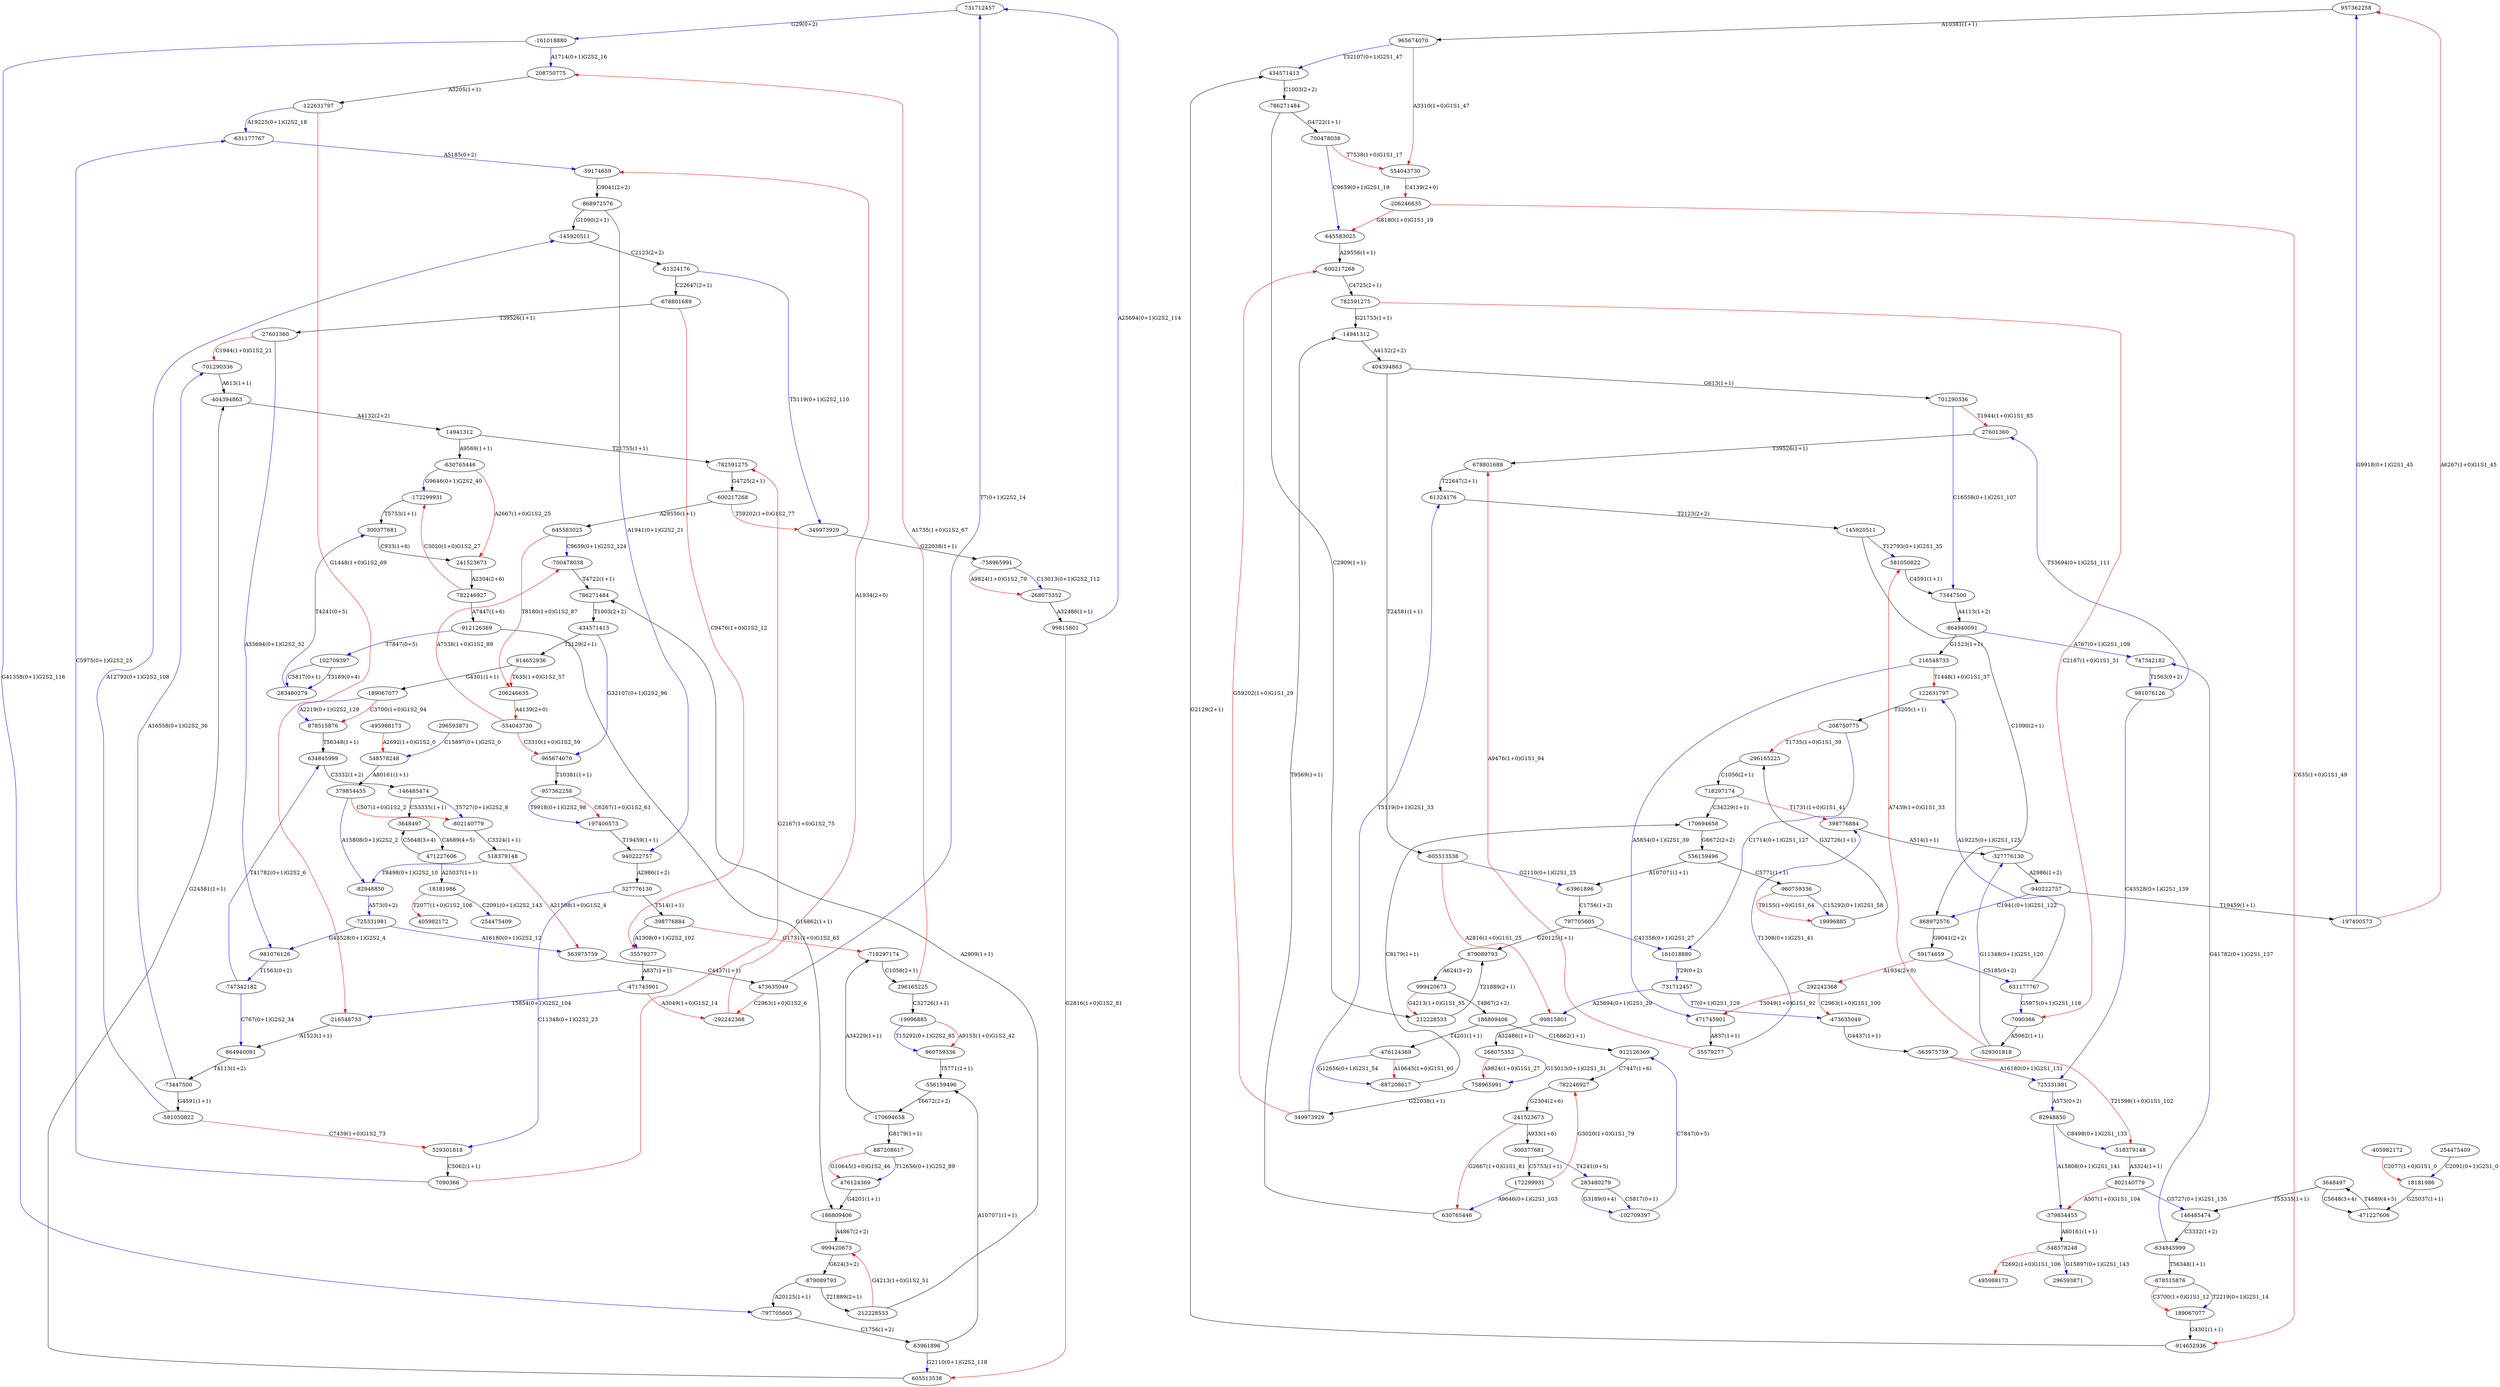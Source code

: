 digraph {
nodesep = 0.5;
731712457 [style=filled fillcolor="white"]
-957362258 [style=filled fillcolor="white"]
957362258 [style=filled fillcolor="white"]
-197400573 [style=filled fillcolor="white"]
197400573 [style=filled fillcolor="white"]
887208617 [style=filled fillcolor="white"]
-731712457 [style=filled fillcolor="white"]
-747342182 [style=filled fillcolor="white"]
3648497 [style=filled fillcolor="white"]
-63961896 [style=filled fillcolor="white"]
63961896 [style=filled fillcolor="white"]
-296165225 [style=filled fillcolor="white"]
-122631797 [style=filled fillcolor="white"]
678801689 [style=filled fillcolor="white"]
-700478038 [style=filled fillcolor="white"]
700478038 [style=filled fillcolor="white"]
-581050822 [style=filled fillcolor="white"]
581050822 [style=filled fillcolor="white"]
-404394863 [style=filled fillcolor="white"]
404394863 [style=filled fillcolor="white"]
912126369 [style=filled fillcolor="white"]
630765446 [style=filled fillcolor="white"]
-27601360 [style=filled fillcolor="white"]
27601360 [style=filled fillcolor="white"]
-14941312 [style=filled fillcolor="white"]
14941312 [style=filled fillcolor="white"]
-701290336 [style=filled fillcolor="white"]
701290336 [style=filled fillcolor="white"]
802140779 [style=filled fillcolor="white"]
518379148 [style=filled fillcolor="white"]
82948850 [style=filled fillcolor="white"]
300377681 [style=filled fillcolor="white"]
-718297174 [style=filled fillcolor="white"]
-145920511 [style=filled fillcolor="white"]
-61324176 [style=filled fillcolor="white"]
965674070 [style=filled fillcolor="white"]
59174659 [style=filled fillcolor="white"]
563975759 [style=filled fillcolor="white"]
556159496 [style=filled fillcolor="white"]
476124369 [style=filled fillcolor="white"]
-254475409 [style=filled fillcolor="white"]
-678801689 [style=filled fillcolor="white"]
-802140779 [style=filled fillcolor="white"]
73447500 [style=filled fillcolor="white"]
161018880 [style=filled fillcolor="white"]
208750775 [style=filled fillcolor="white"]
268075352 [style=filled fillcolor="white"]
102709397 [style=filled fillcolor="white"]
61324176 [style=filled fillcolor="white"]
-797705605 [style=filled fillcolor="white"]
634845999 [style=filled fillcolor="white"]
868972576 [style=filled fillcolor="white"]
434571413 [style=filled fillcolor="white"]
940222757 [style=filled fillcolor="white"]
-292242368 [style=filled fillcolor="white"]
-189067077 [style=filled fillcolor="white"]
292242368 [style=filled fillcolor="white"]
-786271484 [style=filled fillcolor="white"]
786271484 [style=filled fillcolor="white"]
529301818 [style=filled fillcolor="white"]
-102709397 [style=filled fillcolor="white"]
473635049 [style=filled fillcolor="white"]
758965991 [style=filled fillcolor="white"]
-868972576 [style=filled fillcolor="white"]
170694658 [style=filled fillcolor="white"]
999420673 [style=filled fillcolor="white"]
-529301818 [style=filled fillcolor="white"]
-3648497 [style=filled fillcolor="white"]
-296593871 [style=filled fillcolor="white"]
645583025 [style=filled fillcolor="white"]
-19996885 [style=filled fillcolor="white"]
19996885 [style=filled fillcolor="white"]
914652936 [style=filled fillcolor="white"]
-206246635 [style=filled fillcolor="white"]
405982172 [style=filled fillcolor="white"]
-434571413 [style=filled fillcolor="white"]
-73447500 [style=filled fillcolor="white"]
-600217268 [style=filled fillcolor="white"]
-186809406 [style=filled fillcolor="white"]
349973929 [style=filled fillcolor="white"]
186809406 [style=filled fillcolor="white"]
879089793 [style=filled fillcolor="white"]
-300377681 [style=filled fillcolor="white"]
-476124369 [style=filled fillcolor="white"]
718297174 [style=filled fillcolor="white"]
-634845999 [style=filled fillcolor="white"]
-878515876 [style=filled fillcolor="white"]
206246635 [style=filled fillcolor="white"]
-645583025 [style=filled fillcolor="white"]
-999420673 [style=filled fillcolor="white"]
-782591275 [style=filled fillcolor="white"]
782246927 [style=filled fillcolor="white"]
189067077 [style=filled fillcolor="white"]
960759336 [style=filled fillcolor="white"]
-172299931 [style=filled fillcolor="white"]
-208750775 [style=filled fillcolor="white"]
-981076126 [style=filled fillcolor="white"]
-405982172 [style=filled fillcolor="white"]
-965674070 [style=filled fillcolor="white"]
-914652936 [style=filled fillcolor="white"]
605513538 [style=filled fillcolor="white"]
145920511 [style=filled fillcolor="white"]
-398776884 [style=filled fillcolor="white"]
296165225 [style=filled fillcolor="white"]
-473635049 [style=filled fillcolor="white"]
-349973929 [style=filled fillcolor="white"]
122631797 [style=filled fillcolor="white"]
398776884 [style=filled fillcolor="white"]
-912126369 [style=filled fillcolor="white"]
-495988173 [style=filled fillcolor="white"]
-879089793 [style=filled fillcolor="white"]
296593871 [style=filled fillcolor="white"]
554043730 [style=filled fillcolor="white"]
-605513538 [style=filled fillcolor="white"]
-59174659 [style=filled fillcolor="white"]
-241523673 [style=filled fillcolor="white"]
-518379148 [style=filled fillcolor="white"]
-758965991 [style=filled fillcolor="white"]
-99815801 [style=filled fillcolor="white"]
241523673 [style=filled fillcolor="white"]
-170694658 [style=filled fillcolor="white"]
283480279 [style=filled fillcolor="white"]
-283480279 [style=filled fillcolor="white"]
631177767 [style=filled fillcolor="white"]
-471227606 [style=filled fillcolor="white"]
254475409 [style=filled fillcolor="white"]
172299931 [style=filled fillcolor="white"]
-35579277 [style=filled fillcolor="white"]
7090366 [style=filled fillcolor="white"]
-630765446 [style=filled fillcolor="white"]
-471745901 [style=filled fillcolor="white"]
-161018880 [style=filled fillcolor="white"]
379854455 [style=filled fillcolor="white"]
-7090366 [style=filled fillcolor="white"]
-556159496 [style=filled fillcolor="white"]
212228533 [style=filled fillcolor="white"]
-887208617 [style=filled fillcolor="white"]
-212228533 [style=filled fillcolor="white"]
981076126 [style=filled fillcolor="white"]
600217268 [style=filled fillcolor="white"]
35579277 [style=filled fillcolor="white"]
548578248 [style=filled fillcolor="white"]
-631177767 [style=filled fillcolor="white"]
-548578248 [style=filled fillcolor="white"]
146485474 [style=filled fillcolor="white"]
797705605 [style=filled fillcolor="white"]
-146485474 [style=filled fillcolor="white"]
99815801 [style=filled fillcolor="white"]
864940091 [style=filled fillcolor="white"]
-864940091 [style=filled fillcolor="white"]
-82948850 [style=filled fillcolor="white"]
782591275 [style=filled fillcolor="white"]
725331981 [style=filled fillcolor="white"]
-379854455 [style=filled fillcolor="white"]
-18181986 [style=filled fillcolor="white"]
-725331981 [style=filled fillcolor="white"]
471745901 [style=filled fillcolor="white"]
-554043730 [style=filled fillcolor="white"]
-268075352 [style=filled fillcolor="white"]
327776130 [style=filled fillcolor="white"]
-327776130 [style=filled fillcolor="white"]
-216548733 [style=filled fillcolor="white"]
-960759336 [style=filled fillcolor="white"]
-782246927 [style=filled fillcolor="white"]
471227606 [style=filled fillcolor="white"]
-563975759 [style=filled fillcolor="white"]
495988173 [style=filled fillcolor="white"]
878515876 [style=filled fillcolor="white"]
18181986 [style=filled fillcolor="white"]
747342182 [style=filled fillcolor="white"]
-940222757 [style=filled fillcolor="white"]
216548733 [style=filled fillcolor="white"]
"731712457" -> "-161018880" [label="G29(0+2)", color="blue", penwidth=1]
"-957362258" -> "197400573" [label="T9918(0+1)G2S2_98", color="blue", penwidth=1]
"-957362258" -> "197400573" [label="C6267(1+0)G1S2_61", color="red", penwidth=1]
"957362258" -> "965674070" [label="A10381(1+1)", color="black", penwidth=1]
"-197400573" -> "957362258" [label="G9918(0+1)G2S1_45", color="blue", penwidth=1]
"-197400573" -> "957362258" [label="A6267(1+0)G1S1_45", color="red", penwidth=1]
"197400573" -> "940222757" [label="T19459(1+1)", color="black", penwidth=1]
"887208617" -> "476124369" [label="T12656(0+1)G2S2_89", color="blue", penwidth=1]
"887208617" -> "476124369" [label="G10645(1+0)G1S2_46", color="red", penwidth=1]
"-731712457" -> "-473635049" [label="T7(0+1)G2S1_129", color="blue", penwidth=1]
"-731712457" -> "-99815801" [label="A25694(0+1)G2S1_29", color="blue", penwidth=1]
"-747342182" -> "864940091" [label="C767(0+1)G2S2_34", color="blue", penwidth=1]
"-747342182" -> "634845999" [label="T41782(0+1)G2S2_6", color="blue", penwidth=1]
"3648497" -> "-471227606" [label="C5648(3+4)", color="black", penwidth=1]
"3648497" -> "146485474" [label="T53335(1+1)", color="black", penwidth=1]
"-63961896" -> "797705605" [label="C1756(1+2)", color="black", penwidth=1]
"63961896" -> "-556159496" [label="A107071(1+1)", color="black", penwidth=1]
"63961896" -> "605513538" [label="G2110(0+1)G2S2_118", color="blue", penwidth=1]
"-296165225" -> "718297174" [label="C1056(2+1)", color="black", penwidth=1]
"-122631797" -> "-631177767" [label="A19225(0+1)G2S2_18", color="blue", penwidth=1]
"-122631797" -> "-216548733" [label="G1448(1+0)G1S2_69", color="red", penwidth=1]
"678801689" -> "61324176" [label="T22647(2+1)", color="black", penwidth=1]
"-700478038" -> "786271484" [label="T4722(1+1)", color="black", penwidth=1]
"700478038" -> "554043730" [label="T7538(1+0)G1S1_17", color="red", penwidth=1]
"700478038" -> "-645583025" [label="C9659(0+1)G2S1_19", color="blue", penwidth=1]
"-581050822" -> "529301818" [label="C7439(1+0)G1S2_73", color="red", penwidth=1]
"-581050822" -> "-145920511" [label="A12793(0+1)G2S2_108", color="blue", penwidth=1]
"581050822" -> "73447500" [label="C4591(1+1)", color="black", penwidth=1]
"-404394863" -> "14941312" [label="A4132(2+2)", color="black", penwidth=1]
"404394863" -> "701290336" [label="G613(1+1)", color="black", penwidth=1]
"404394863" -> "-605513538" [label="T24581(1+1)", color="black", penwidth=1]
"912126369" -> "-782246927" [label="C7447(1+6)", color="black", penwidth=1]
"630765446" -> "-14941312" [label="T9569(1+1)", color="black", penwidth=1]
"-27601360" -> "-981076126" [label="A33694(0+1)G2S2_32", color="blue", penwidth=1]
"-27601360" -> "-701290336" [label="C1944(1+0)G1S2_21", color="red", penwidth=1]
"27601360" -> "678801689" [label="T39526(1+1)", color="black", penwidth=1]
"-14941312" -> "404394863" [label="A4132(2+2)", color="black", penwidth=1]
"14941312" -> "-782591275" [label="T21755(1+1)", color="black", penwidth=1]
"14941312" -> "-630765446" [label="A9569(1+1)", color="black", penwidth=1]
"-701290336" -> "-404394863" [label="A613(1+1)", color="black", penwidth=1]
"701290336" -> "73447500" [label="C16558(0+1)G2S1_107", color="blue", penwidth=1]
"701290336" -> "27601360" [label="T1944(1+0)G1S1_85", color="red", penwidth=1]
"802140779" -> "-379854455" [label="A507(1+0)G1S1_104", color="red", penwidth=1]
"802140779" -> "146485474" [label="G5727(0+1)G2S1_135", color="blue", penwidth=1]
"518379148" -> "563975759" [label="A21598(1+0)G1S2_4", color="red", penwidth=1]
"518379148" -> "-82948850" [label="T8498(0+1)G2S2_10", color="blue", penwidth=1]
"82948850" -> "-518379148" [label="C8498(0+1)G2S1_133", color="blue", penwidth=1]
"82948850" -> "-379854455" [label="A15808(0+1)G2S1_141", color="blue", penwidth=1]
"300377681" -> "241523673" [label="C933(1+6)", color="black", penwidth=1]
"-718297174" -> "296165225" [label="C1056(2+1)", color="black", penwidth=1]
"-145920511" -> "-61324176" [label="C2123(2+2)", color="black", penwidth=1]
"-61324176" -> "-678801689" [label="C22647(2+1)", color="black", penwidth=1]
"-61324176" -> "-349973929" [label="T5119(0+1)G2S2_110", color="blue", penwidth=1]
"965674070" -> "434571413" [label="T32107(0+1)G2S1_47", color="blue", penwidth=1]
"965674070" -> "554043730" [label="A3310(1+0)G1S1_47", color="red", penwidth=1]
"59174659" -> "292242368" [label="A1934(2+0)", color="red", penwidth=1]
"59174659" -> "631177767" [label="C5185(0+2)", color="blue", penwidth=1]
"563975759" -> "473635049" [label="C4437(1+1)", color="black", penwidth=1]
"556159496" -> "-960759336" [label="C5771(1+1)", color="black", penwidth=1]
"556159496" -> "-63961896" [label="A107071(1+1)", color="black", penwidth=1]
"476124369" -> "-186809406" [label="G4201(1+1)", color="black", penwidth=1]
"-678801689" -> "-27601360" [label="T39526(1+1)", color="black", penwidth=1]
"-678801689" -> "-35579277" [label="C9476(1+0)G1S2_12", color="red", penwidth=1]
"-802140779" -> "518379148" [label="C3324(1+1)", color="black", penwidth=1]
"73447500" -> "-864940091" [label="A4113(1+2)", color="black", penwidth=1]
"161018880" -> "-731712457" [label="T29(0+2)", color="blue", penwidth=1]
"208750775" -> "-122631797" [label="A3205(1+1)", color="black", penwidth=1]
"268075352" -> "758965991" [label="G13013(0+1)G2S1_31", color="blue", penwidth=1]
"268075352" -> "758965991" [label="A9824(1+0)G1S1_27", color="red", penwidth=1]
"102709397" -> "-283480279" [label="C5817(0+1)", color="blue", penwidth=1]
"102709397" -> "-283480279" [label="T3189(0+4)", color="blue", penwidth=1]
"61324176" -> "145920511" [label="T2123(2+2)", color="black", penwidth=1]
"-797705605" -> "63961896" [label="C1756(1+2)", color="black", penwidth=1]
"634845999" -> "-146485474" [label="C3332(1+2)", color="black", penwidth=1]
"868972576" -> "59174659" [label="G9041(2+2)", color="black", penwidth=1]
"434571413" -> "-786271484" [label="C1003(2+2)", color="black", penwidth=1]
"940222757" -> "327776130" [label="A2986(1+2)", color="black", penwidth=1]
"-292242368" -> "-59174659" [label="A1934(2+0)", color="red", penwidth=1]
"-189067077" -> "878515876" [label="C3700(1+0)G1S2_94", color="red", penwidth=1]
"-189067077" -> "878515876" [label="A2219(0+1)G2S2_129", color="blue", penwidth=1]
"292242368" -> "-473635049" [label="C2963(1+0)G1S1_100", color="red", penwidth=1]
"292242368" -> "471745901" [label="T3049(1+0)G1S1_92", color="red", penwidth=1]
"-786271484" -> "212228533" [label="C2909(1+1)", color="black", penwidth=1]
"-786271484" -> "700478038" [label="G4722(1+1)", color="black", penwidth=1]
"786271484" -> "-434571413" [label="T1003(2+2)", color="black", penwidth=1]
"529301818" -> "7090366" [label="C5062(1+1)", color="black", penwidth=1]
"-102709397" -> "912126369" [label="C7847(0+5)", color="blue", penwidth=1]
"473635049" -> "-292242368" [label="C2963(1+0)G1S2_6", color="red", penwidth=1]
"473635049" -> "731712457" [label="T7(0+1)G2S2_14", color="blue", penwidth=1]
"758965991" -> "349973929" [label="G22038(1+1)", color="black", penwidth=1]
"-868972576" -> "-145920511" [label="G1090(2+1)", color="black", penwidth=1]
"-868972576" -> "940222757" [label="A1941(0+1)G2S2_21", color="blue", penwidth=1]
"170694658" -> "556159496" [label="G6672(2+2)", color="black", penwidth=1]
"999420673" -> "186809406" [label="T4867(2+2)", color="black", penwidth=1]
"999420673" -> "212228533" [label="G4213(1+0)G1S1_55", color="red", penwidth=1]
"-529301818" -> "581050822" [label="A7439(1+0)G1S1_33", color="red", penwidth=1]
"-529301818" -> "-327776130" [label="G11348(0+1)G2S1_120", color="blue", penwidth=1]
"-3648497" -> "471227606" [label="C4689(4+5)", color="black", penwidth=1]
"-296593871" -> "548578248" [label="C15897(0+1)G2S2_0", color="blue", penwidth=1]
"645583025" -> "206246635" [label="T8180(1+0)G1S2_87", color="red", penwidth=1]
"645583025" -> "-700478038" [label="C9659(0+1)G2S2_124", color="blue", penwidth=1]
"-19996885" -> "960759336" [label="T15292(0+1)G2S2_85", color="blue", penwidth=1]
"-19996885" -> "960759336" [label="A9155(1+0)G1S2_42", color="red", penwidth=1]
"19996885" -> "-296165225" [label="G32726(1+1)", color="black", penwidth=1]
"914652936" -> "206246635" [label="T635(1+0)G1S2_57", color="red", penwidth=1]
"914652936" -> "-189067077" [label="G4301(1+1)", color="black", penwidth=1]
"-206246635" -> "-645583025" [label="G8180(1+0)G1S1_19", color="red", penwidth=1]
"-206246635" -> "-914652936" [label="C635(1+0)G1S1_49", color="red", penwidth=1]
"-434571413" -> "-965674070" [label="G32107(0+1)G2S2_96", color="blue", penwidth=1]
"-434571413" -> "914652936" [label="T2129(2+1)", color="black", penwidth=1]
"-73447500" -> "-701290336" [label="A16558(0+1)G2S2_36", color="blue", penwidth=1]
"-73447500" -> "-581050822" [label="G4591(1+1)", color="black", penwidth=1]
"-600217268" -> "645583025" [label="A29556(1+1)", color="black", penwidth=1]
"-600217268" -> "-349973929" [label="T59202(1+0)G1S2_77", color="red", penwidth=1]
"-186809406" -> "-999420673" [label="A4867(2+2)", color="black", penwidth=1]
"349973929" -> "600217268" [label="G59202(1+0)G1S1_29", color="red", penwidth=1]
"349973929" -> "61324176" [label="T5119(0+1)G2S1_33", color="blue", penwidth=1]
"186809406" -> "-476124369" [label="T4201(1+1)", color="black", penwidth=1]
"186809406" -> "912126369" [label="C16862(1+1)", color="black", penwidth=1]
"879089793" -> "999420673" [label="A624(3+2)", color="black", penwidth=1]
"-300377681" -> "283480279" [label="T4241(0+5)", color="blue", penwidth=1]
"-300377681" -> "172299931" [label="C5753(1+1)", color="black", penwidth=1]
"-476124369" -> "-887208617" [label="G12656(0+1)G2S1_54", color="blue", penwidth=1]
"-476124369" -> "-887208617" [label="A10645(1+0)G1S1_60", color="red", penwidth=1]
"718297174" -> "170694658" [label="C34229(1+1)", color="black", penwidth=1]
"718297174" -> "398776884" [label="T1731(1+0)G1S1_41", color="red", penwidth=1]
"-634845999" -> "-878515876" [label="T56348(1+1)", color="black", penwidth=1]
"-634845999" -> "747342182" [label="G41782(0+1)G2S1_137", color="blue", penwidth=1]
"-878515876" -> "189067077" [label="C3700(1+0)G1S1_12", color="red", penwidth=1]
"-878515876" -> "189067077" [label="T2219(0+1)G2S1_14", color="blue", penwidth=1]
"206246635" -> "-554043730" [label="A4139(2+0)", color="red", penwidth=1]
"-645583025" -> "600217268" [label="A29556(1+1)", color="black", penwidth=1]
"-999420673" -> "-879089793" [label="G624(3+2)", color="black", penwidth=1]
"-782591275" -> "-600217268" [label="G4725(2+1)", color="black", penwidth=1]
"782246927" -> "-172299931" [label="C3020(1+0)G1S2_27", color="red", penwidth=1]
"782246927" -> "-912126369" [label="A7447(1+6)", color="black", penwidth=1]
"189067077" -> "-914652936" [label="G4301(1+1)", color="black", penwidth=1]
"960759336" -> "-556159496" [label="T5771(1+1)", color="black", penwidth=1]
"-172299931" -> "300377681" [label="T5753(1+1)", color="black", penwidth=1]
"-208750775" -> "-296165225" [label="T1735(1+0)G1S1_39", color="red", penwidth=1]
"-208750775" -> "161018880" [label="C1714(0+1)G2S1_127", color="blue", penwidth=1]
"-981076126" -> "-747342182" [label="T1563(0+2)", color="blue", penwidth=1]
"-405982172" -> "18181986" [label="C2077(1+0)G1S1_0", color="red", penwidth=1]
"-965674070" -> "-957362258" [label="T10381(1+1)", color="black", penwidth=1]
"-914652936" -> "434571413" [label="G2129(2+1)", color="black", penwidth=1]
"605513538" -> "-404394863" [label="G24581(1+1)", color="black", penwidth=1]
"145920511" -> "868972576" [label="C1090(2+1)", color="black", penwidth=1]
"145920511" -> "581050822" [label="T12793(0+1)G2S1_35", color="blue", penwidth=1]
"-398776884" -> "-718297174" [label="G1731(1+0)G1S2_65", color="red", penwidth=1]
"-398776884" -> "-35579277" [label="A1308(0+1)G2S2_102", color="blue", penwidth=1]
"296165225" -> "208750775" [label="A1735(1+0)G1S2_67", color="red", penwidth=1]
"296165225" -> "-19996885" [label="C32726(1+1)", color="black", penwidth=1]
"-473635049" -> "-563975759" [label="G4437(1+1)", color="black", penwidth=1]
"-349973929" -> "-758965991" [label="G22038(1+1)", color="black", penwidth=1]
"122631797" -> "-208750775" [label="T3205(1+1)", color="black", penwidth=1]
"398776884" -> "-327776130" [label="A514(1+1)", color="black", penwidth=1]
"-912126369" -> "-186809406" [label="G16862(1+1)", color="black", penwidth=1]
"-912126369" -> "102709397" [label="T7847(0+5)", color="blue", penwidth=1]
"-495988173" -> "548578248" [label="A2692(1+0)G1S2_0", color="red", penwidth=1]
"-879089793" -> "-797705605" [label="A20125(1+1)", color="black", penwidth=1]
"-879089793" -> "-212228533" [label="T21889(2+1)", color="black", penwidth=1]
"554043730" -> "-206246635" [label="C4139(2+0)", color="red", penwidth=1]
"-605513538" -> "-63961896" [label="G2110(0+1)G2S1_25", color="blue", penwidth=1]
"-605513538" -> "-99815801" [label="A2816(1+0)G1S1_25", color="red", penwidth=1]
"-59174659" -> "-868972576" [label="G9041(2+2)", color="black", penwidth=1]
"-241523673" -> "-300377681" [label="A933(1+6)", color="black", penwidth=1]
"-241523673" -> "630765446" [label="G2667(1+0)G1S1_81", color="red", penwidth=1]
"-518379148" -> "802140779" [label="A3324(1+1)", color="black", penwidth=1]
"-758965991" -> "-268075352" [label="C13013(0+1)G2S2_112", color="blue", penwidth=1]
"-758965991" -> "-268075352" [label="A9824(1+0)G1S2_79", color="red", penwidth=1]
"-99815801" -> "268075352" [label="A32486(1+1)", color="black", penwidth=1]
"241523673" -> "782246927" [label="A2304(2+6)", color="black", penwidth=1]
"-170694658" -> "-718297174" [label="A34229(1+1)", color="black", penwidth=1]
"-170694658" -> "887208617" [label="G8179(1+1)", color="black", penwidth=1]
"283480279" -> "-102709397" [label="C5817(0+1)", color="blue", penwidth=1]
"283480279" -> "-102709397" [label="G3189(0+4)", color="blue", penwidth=1]
"-283480279" -> "300377681" [label="T4241(0+5)", color="blue", penwidth=1]
"631177767" -> "122631797" [label="A19225(0+1)G2S1_125", color="blue", penwidth=1]
"631177767" -> "-7090366" [label="G5975(0+1)G2S1_118", color="blue", penwidth=1]
"-471227606" -> "3648497" [label="T4689(4+5)", color="black", penwidth=1]
"254475409" -> "18181986" [label="C2091(0+1)G2S1_0", color="blue", penwidth=1]
"172299931" -> "-782246927" [label="G3020(1+0)G1S1_79", color="red", penwidth=1]
"172299931" -> "630765446" [label="A9646(0+1)G2S1_103", color="blue", penwidth=1]
"-35579277" -> "-471745901" [label="A837(1+1)", color="black", penwidth=1]
"7090366" -> "-782591275" [label="G2167(1+0)G1S2_75", color="red", penwidth=1]
"7090366" -> "-631177767" [label="C5975(0+1)G2S2_25", color="blue", penwidth=1]
"-630765446" -> "-172299931" [label="G9646(0+1)G2S2_40", color="blue", penwidth=1]
"-630765446" -> "241523673" [label="A2667(1+0)G1S2_25", color="red", penwidth=1]
"-471745901" -> "-292242368" [label="A3049(1+0)G1S2_14", color="red", penwidth=1]
"-471745901" -> "-216548733" [label="T5854(0+1)G2S2_104", color="blue", penwidth=1]
"-161018880" -> "208750775" [label="A1714(0+1)G2S2_16", color="blue", penwidth=1]
"-161018880" -> "-797705605" [label="G41358(0+1)G2S2_116", color="blue", penwidth=1]
"379854455" -> "-802140779" [label="C507(1+0)G1S2_2", color="red", penwidth=1]
"379854455" -> "-82948850" [label="A15808(0+1)G2S2_2", color="blue", penwidth=1]
"-7090366" -> "-529301818" [label="A5062(1+1)", color="black", penwidth=1]
"-556159496" -> "-170694658" [label="T6672(2+2)", color="black", penwidth=1]
"212228533" -> "879089793" [label="T21889(2+1)", color="black", penwidth=1]
"-887208617" -> "170694658" [label="C8179(1+1)", color="black", penwidth=1]
"-212228533" -> "786271484" [label="A2909(1+1)", color="black", penwidth=1]
"-212228533" -> "-999420673" [label="G4213(1+0)G1S2_51", color="red", penwidth=1]
"981076126" -> "27601360" [label="T33694(0+1)G2S1_111", color="blue", penwidth=1]
"981076126" -> "725331981" [label="C43528(0+1)G2S1_139", color="blue", penwidth=1]
"600217268" -> "782591275" [label="C4725(2+1)", color="black", penwidth=1]
"35579277" -> "398776884" [label="T1308(0+1)G2S1_41", color="blue", penwidth=1]
"35579277" -> "678801689" [label="A9476(1+0)G1S1_94", color="red", penwidth=1]
"548578248" -> "379854455" [label="A80161(1+1)", color="black", penwidth=1]
"-631177767" -> "-59174659" [label="A5185(0+2)", color="blue", penwidth=1]
"-548578248" -> "495988173" [label="T2692(1+0)G1S1_106", color="red", penwidth=1]
"-548578248" -> "296593871" [label="G15897(0+1)G2S1_143", color="blue", penwidth=1]
"146485474" -> "-634845999" [label="C3332(1+2)", color="black", penwidth=1]
"797705605" -> "879089793" [label="G20125(1+1)", color="black", penwidth=1]
"797705605" -> "161018880" [label="C41358(0+1)G2S1_27", color="blue", penwidth=1]
"-146485474" -> "-3648497" [label="C53335(1+1)", color="black", penwidth=1]
"-146485474" -> "-802140779" [label="T5727(0+1)G2S2_8", color="blue", penwidth=1]
"99815801" -> "731712457" [label="A25694(0+1)G2S2_114", color="blue", penwidth=1]
"99815801" -> "605513538" [label="G2816(1+0)G1S2_81", color="red", penwidth=1]
"864940091" -> "-73447500" [label="T4113(1+2)", color="black", penwidth=1]
"-864940091" -> "747342182" [label="A767(0+1)G2S1_109", color="blue", penwidth=1]
"-864940091" -> "216548733" [label="G1523(1+1)", color="black", penwidth=1]
"-82948850" -> "-725331981" [label="A573(0+2)", color="blue", penwidth=1]
"782591275" -> "-14941312" [label="G21755(1+1)", color="black", penwidth=1]
"782591275" -> "-7090366" [label="C2167(1+0)G1S1_31", color="red", penwidth=1]
"725331981" -> "82948850" [label="A573(0+2)", color="blue", penwidth=1]
"-379854455" -> "-548578248" [label="A80161(1+1)", color="black", penwidth=1]
"-18181986" -> "405982172" [label="T2077(1+0)G1S2_106", color="red", penwidth=1]
"-18181986" -> "-254475409" [label="C2091(0+1)G2S2_143", color="blue", penwidth=1]
"-725331981" -> "-981076126" [label="G43528(0+1)G2S2_4", color="blue", penwidth=1]
"-725331981" -> "563975759" [label="A16180(0+1)G2S2_12", color="blue", penwidth=1]
"471745901" -> "35579277" [label="A837(1+1)", color="black", penwidth=1]
"-554043730" -> "-965674070" [label="C3310(1+0)G1S2_59", color="red", penwidth=1]
"-554043730" -> "-700478038" [label="A7538(1+0)G1S2_89", color="red", penwidth=1]
"-268075352" -> "99815801" [label="A32486(1+1)", color="black", penwidth=1]
"327776130" -> "-398776884" [label="T514(1+1)", color="black", penwidth=1]
"327776130" -> "529301818" [label="C11348(0+1)G2S2_23", color="blue", penwidth=1]
"-327776130" -> "-940222757" [label="A2986(1+2)", color="black", penwidth=1]
"-216548733" -> "864940091" [label="A1523(1+1)", color="black", penwidth=1]
"-960759336" -> "19996885" [label="C15292(0+1)G2S1_58", color="blue", penwidth=1]
"-960759336" -> "19996885" [label="T9155(1+0)G1S1_64", color="red", penwidth=1]
"-782246927" -> "-241523673" [label="G2304(2+6)", color="black", penwidth=1]
"471227606" -> "-3648497" [label="C5648(3+4)", color="black", penwidth=1]
"471227606" -> "-18181986" [label="A25037(1+1)", color="black", penwidth=1]
"-563975759" -> "-518379148" [label="T21598(1+0)G1S1_102", color="red", penwidth=1]
"-563975759" -> "725331981" [label="A16180(0+1)G2S1_131", color="blue", penwidth=1]
"878515876" -> "634845999" [label="T56348(1+1)", color="black", penwidth=1]
"18181986" -> "-471227606" [label="G25037(1+1)", color="black", penwidth=1]
"747342182" -> "981076126" [label="T1563(0+2)", color="blue", penwidth=1]
"-940222757" -> "-197400573" [label="T19459(1+1)", color="black", penwidth=1]
"-940222757" -> "868972576" [label="C1941(0+1)G2S1_122", color="blue", penwidth=1]
"216548733" -> "122631797" [label="T1448(1+0)G1S1_37", color="red", penwidth=1]
"216548733" -> "471745901" [label="A5854(0+1)G2S1_39", color="blue", penwidth=1]
}
